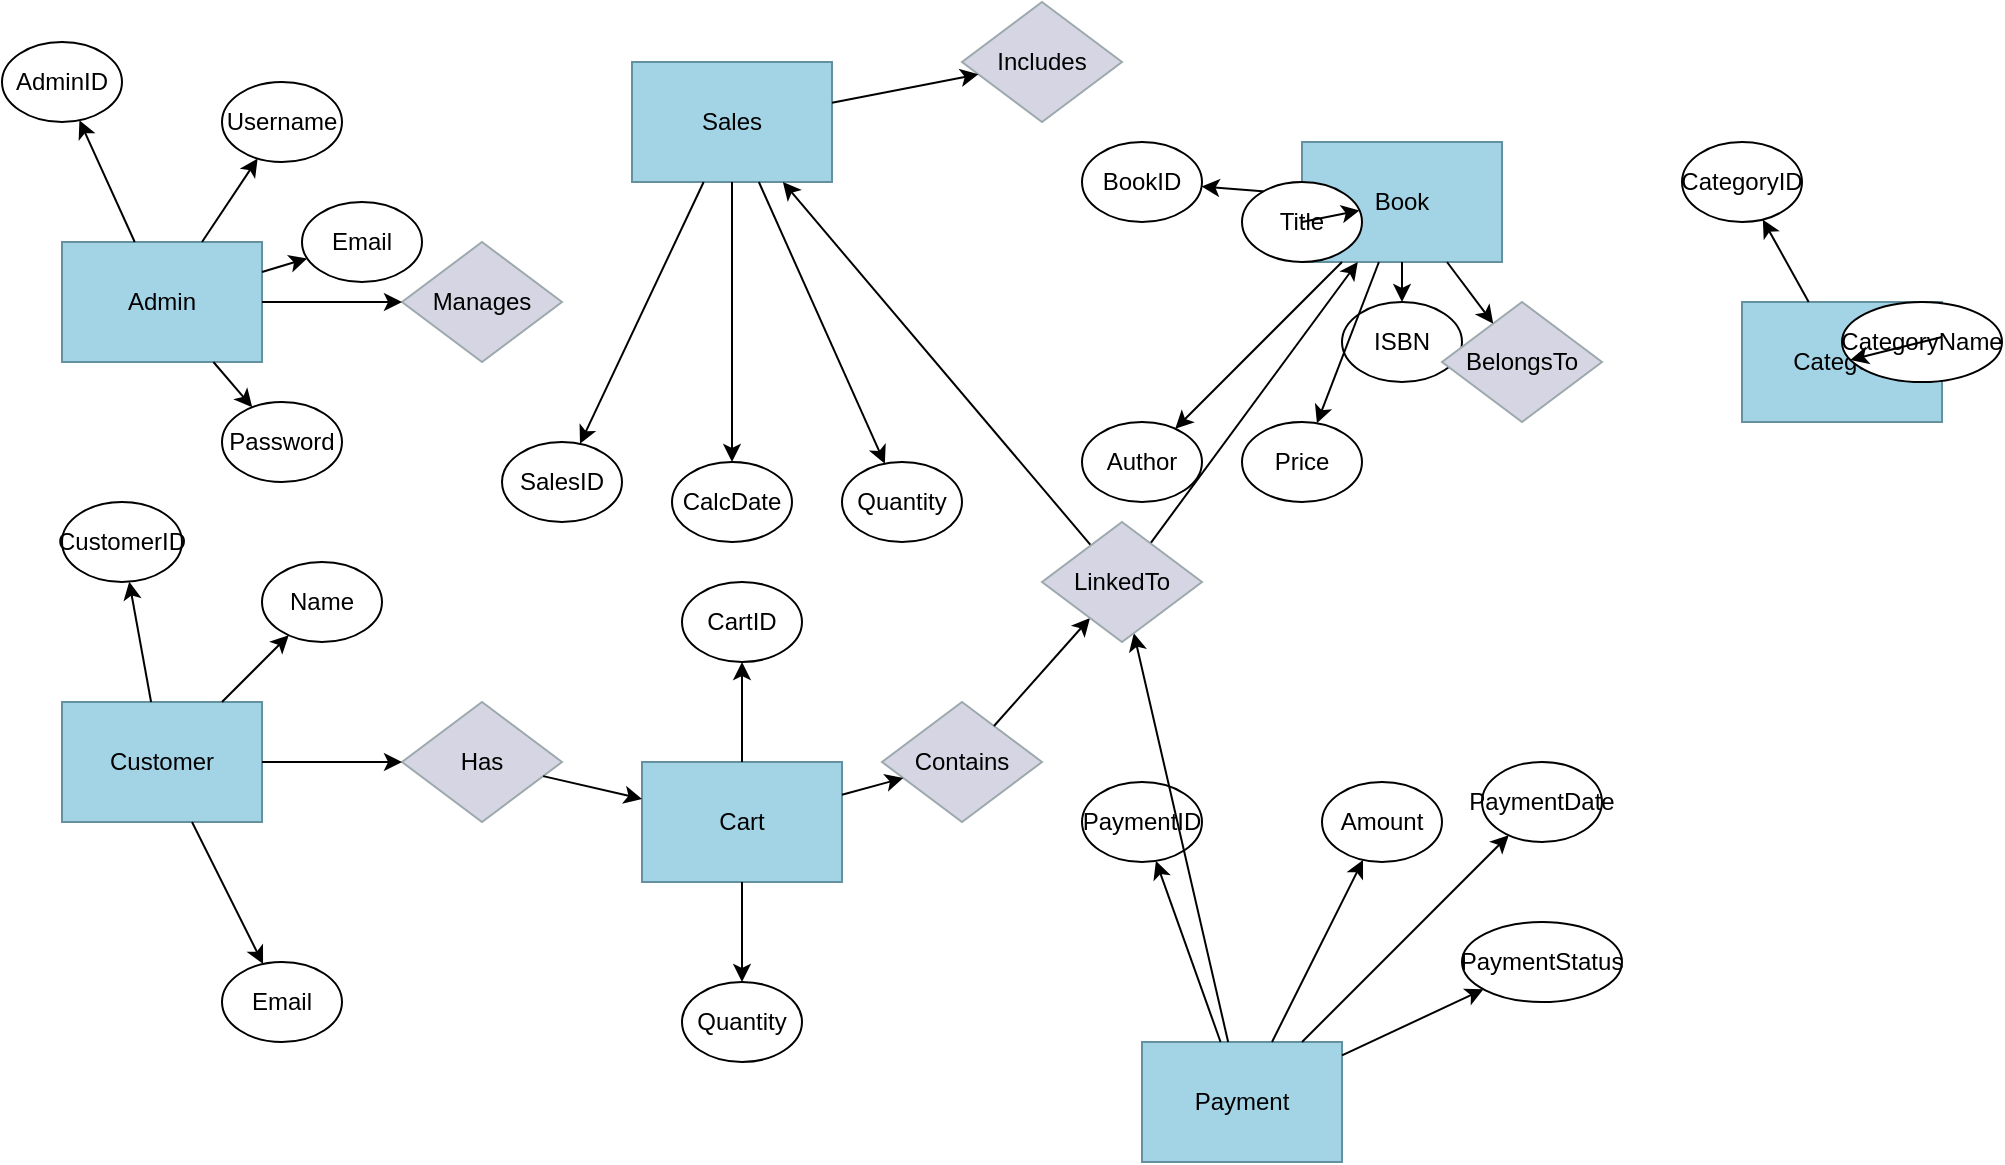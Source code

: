 <mxfile version="26.0.3">
  <diagram name="Page-1" id="2v3cK4fD7Jv4Vw0qW9uX">
    <mxGraphModel dx="1181" dy="746" grid="1" gridSize="10" guides="1" tooltips="1" connect="1" arrows="1" fold="1" page="0" pageScale="1" pageWidth="850" pageHeight="1100" math="0" shadow="0">
      <root>
        <mxCell id="0" />
        <mxCell id="1" parent="0" />
        <mxCell id="Admin" value="Admin" style="rounded=0;whiteSpace=wrap;html=1;fillColor=#a2d4e6;strokeColor=#63919f;" parent="1" vertex="1">
          <mxGeometry x="60" y="170" width="100" height="60" as="geometry" />
        </mxCell>
        <mxCell id="AdminID" value="AdminID" style="ellipse;whiteSpace=wrap;html=1;" parent="1" vertex="1">
          <mxGeometry x="30" y="70" width="60" height="40" as="geometry" />
        </mxCell>
        <mxCell id="Admin_to_AdminID" parent="1" source="Admin" target="AdminID" edge="1">
          <mxGeometry relative="1" as="geometry" />
        </mxCell>
        <mxCell id="AdminUsername" value="Username" style="ellipse;whiteSpace=wrap;html=1;" parent="1" vertex="1">
          <mxGeometry x="140" y="90" width="60" height="40" as="geometry" />
        </mxCell>
        <mxCell id="Admin_to_AdminUsername" parent="1" source="Admin" target="AdminUsername" edge="1">
          <mxGeometry relative="1" as="geometry" />
        </mxCell>
        <mxCell id="AdminEmail" value="Email" style="ellipse;whiteSpace=wrap;html=1;" parent="1" vertex="1">
          <mxGeometry x="180" y="150" width="60" height="40" as="geometry" />
        </mxCell>
        <mxCell id="Admin_to_AdminEmail" parent="1" source="Admin" target="AdminEmail" edge="1">
          <mxGeometry relative="1" as="geometry" />
        </mxCell>
        <mxCell id="AdminPassword" value="Password" style="ellipse;whiteSpace=wrap;html=1;" parent="1" vertex="1">
          <mxGeometry x="140" y="250" width="60" height="40" as="geometry" />
        </mxCell>
        <mxCell id="Admin_to_AdminPassword" parent="1" source="Admin" target="AdminPassword" edge="1">
          <mxGeometry relative="1" as="geometry" />
        </mxCell>
        <mxCell id="Manages" value="Manages" style="rhombus;whiteSpace=wrap;html=1;fillColor=#d5d5e3;strokeColor=#9ea9ad;" parent="1" vertex="1">
          <mxGeometry x="230" y="170" width="80" height="60" as="geometry" />
        </mxCell>
        <mxCell id="Admin_to_Manages" parent="1" source="Admin" target="Manages" edge="1">
          <mxGeometry x="0.372" relative="1" as="geometry">
            <mxPoint x="161" y="200" as="sourcePoint" />
            <mxPoint x="200" y="200" as="targetPoint" />
            <Array as="points">
              <mxPoint x="210" y="200" />
            </Array>
            <mxPoint as="offset" />
          </mxGeometry>
        </mxCell>
        <mxCell id="Sales" value="Sales" style="rounded=0;whiteSpace=wrap;html=1;fillColor=#a2d4e6;strokeColor=#63919f;" parent="1" vertex="1">
          <mxGeometry x="345" y="80" width="100" height="60" as="geometry" />
        </mxCell>
        <mxCell id="SalesID" value="SalesID" style="ellipse;whiteSpace=wrap;html=1;" parent="1" vertex="1">
          <mxGeometry x="280" y="270" width="60" height="40" as="geometry" />
        </mxCell>
        <mxCell id="Sales_to_SalesID" parent="1" source="Sales" target="SalesID" edge="1">
          <mxGeometry relative="1" as="geometry" />
        </mxCell>
        <mxCell id="SalesQuantity" value="Quantity" style="ellipse;whiteSpace=wrap;html=1;" parent="1" vertex="1">
          <mxGeometry x="450" y="280" width="60" height="40" as="geometry" />
        </mxCell>
        <mxCell id="Sales_to_SalesQuantity" parent="1" source="Sales" target="SalesQuantity" edge="1">
          <mxGeometry relative="1" as="geometry" />
        </mxCell>
        <mxCell id="CalcDate" value="CalcDate" style="ellipse;whiteSpace=wrap;html=1;" parent="1" vertex="1">
          <mxGeometry x="365" y="280" width="60" height="40" as="geometry" />
        </mxCell>
        <mxCell id="Sales_to_CalcDate" parent="1" source="Sales" target="CalcDate" edge="1">
          <mxGeometry relative="1" as="geometry" />
        </mxCell>
        <mxCell id="Includes" value="Includes" style="rhombus;whiteSpace=wrap;html=1;fillColor=#d5d5e3;strokeColor=#9ea9ad;" parent="1" vertex="1">
          <mxGeometry x="510" y="50" width="80" height="60" as="geometry" />
        </mxCell>
        <mxCell id="Sales_to_Includes" parent="1" source="Sales" target="Includes" edge="1">
          <mxGeometry relative="1" as="geometry" />
        </mxCell>
        <mxCell id="Book" value="Book" style="rounded=0;whiteSpace=wrap;html=1;fillColor=#a2d4e6;strokeColor=#63919f;" parent="1" vertex="1">
          <mxGeometry x="680" y="120" width="100" height="60" as="geometry" />
        </mxCell>
        <mxCell id="BookID" value="BookID" style="ellipse;whiteSpace=wrap;html=1;" parent="1" vertex="1">
          <mxGeometry x="570" y="120" width="60" height="40" as="geometry" />
        </mxCell>
        <mxCell id="Book_to_BookID" parent="1" source="Book" target="BookID" edge="1">
          <mxGeometry relative="1" as="geometry" />
        </mxCell>
        <mxCell id="BookTitle" value="Title" style="ellipse;whiteSpace=wrap;html=1;" parent="1" vertex="1">
          <mxGeometry x="650" y="140" width="60" height="40" as="geometry" />
        </mxCell>
        <mxCell id="Book_to_BookTitle" parent="1" source="Book" target="BookTitle" edge="1">
          <mxGeometry relative="1" as="geometry" />
        </mxCell>
        <mxCell id="BookISBN" value="ISBN" style="ellipse;whiteSpace=wrap;html=1;" parent="1" vertex="1">
          <mxGeometry x="700" y="200" width="60" height="40" as="geometry" />
        </mxCell>
        <mxCell id="Book_to_BookISBN" parent="1" source="Book" target="BookISBN" edge="1">
          <mxGeometry relative="1" as="geometry" />
        </mxCell>
        <mxCell id="BookPrice" value="Price" style="ellipse;whiteSpace=wrap;html=1;" parent="1" vertex="1">
          <mxGeometry x="650" y="260" width="60" height="40" as="geometry" />
        </mxCell>
        <mxCell id="Book_to_BookPrice" parent="1" source="Book" target="BookPrice" edge="1">
          <mxGeometry relative="1" as="geometry" />
        </mxCell>
        <mxCell id="BookAuthor" value="Author" style="ellipse;whiteSpace=wrap;html=1;" parent="1" vertex="1">
          <mxGeometry x="570" y="260" width="60" height="40" as="geometry" />
        </mxCell>
        <mxCell id="Book_to_BookAuthor" parent="1" source="Book" target="BookAuthor" edge="1">
          <mxGeometry relative="1" as="geometry" />
        </mxCell>
        <mxCell id="BelongsTo" value="BelongsTo" style="rhombus;whiteSpace=wrap;html=1;fillColor=#d5d5e3;strokeColor=#9ea9ad;" parent="1" vertex="1">
          <mxGeometry x="750" y="200" width="80" height="60" as="geometry" />
        </mxCell>
        <mxCell id="Book_to_BelongsTo" parent="1" source="Book" target="BelongsTo" edge="1">
          <mxGeometry relative="1" as="geometry" />
        </mxCell>
        <mxCell id="Category" value="Category" style="rounded=0;whiteSpace=wrap;html=1;fillColor=#a2d4e6;strokeColor=#63919f;" parent="1" vertex="1">
          <mxGeometry x="900" y="200" width="100" height="60" as="geometry" />
        </mxCell>
        <mxCell id="CategoryID" value="CategoryID" style="ellipse;whiteSpace=wrap;html=1;" parent="1" vertex="1">
          <mxGeometry x="870" y="120" width="60" height="40" as="geometry" />
        </mxCell>
        <mxCell id="Category_to_CategoryID" parent="1" source="Category" target="CategoryID" edge="1">
          <mxGeometry relative="1" as="geometry" />
        </mxCell>
        <mxCell id="CategoryName" value="CategoryName" style="ellipse;whiteSpace=wrap;html=1;" parent="1" vertex="1">
          <mxGeometry x="950" y="200" width="80" height="40" as="geometry" />
        </mxCell>
        <mxCell id="Category_to_CategoryName" parent="1" source="Category" target="CategoryName" edge="1">
          <mxGeometry relative="1" as="geometry" />
        </mxCell>
        <mxCell id="Customer" value="Customer" style="rounded=0;whiteSpace=wrap;html=1;fillColor=#a2d4e6;strokeColor=#63919f;" parent="1" vertex="1">
          <mxGeometry x="60" y="400" width="100" height="60" as="geometry" />
        </mxCell>
        <mxCell id="CustomerID" value="CustomerID" style="ellipse;whiteSpace=wrap;html=1;" parent="1" vertex="1">
          <mxGeometry x="60" y="300" width="60" height="40" as="geometry" />
        </mxCell>
        <mxCell id="Customer_to_CustomerID" parent="1" source="Customer" target="CustomerID" edge="1">
          <mxGeometry relative="1" as="geometry" />
        </mxCell>
        <mxCell id="CustomerName" value="Name" style="ellipse;whiteSpace=wrap;html=1;" parent="1" vertex="1">
          <mxGeometry x="160" y="330" width="60" height="40" as="geometry" />
        </mxCell>
        <mxCell id="Customer_to_CustomerName" parent="1" source="Customer" target="CustomerName" edge="1">
          <mxGeometry relative="1" as="geometry" />
        </mxCell>
        <mxCell id="CustomerEmail" value="Email" style="ellipse;whiteSpace=wrap;html=1;" parent="1" vertex="1">
          <mxGeometry x="140" y="530" width="60" height="40" as="geometry" />
        </mxCell>
        <mxCell id="Customer_to_CustomerEmail" parent="1" source="Customer" target="CustomerEmail" edge="1">
          <mxGeometry relative="1" as="geometry" />
        </mxCell>
        <mxCell id="Has" value="Has" style="rhombus;whiteSpace=wrap;html=1;fillColor=#d5d5e3;strokeColor=#9ea9ad;" parent="1" vertex="1">
          <mxGeometry x="230" y="400" width="80" height="60" as="geometry" />
        </mxCell>
        <mxCell id="Customer_to_Has" parent="1" source="Customer" target="Has" edge="1">
          <mxGeometry relative="1" as="geometry" />
        </mxCell>
        <mxCell id="Cart" value="Cart" style="rounded=0;whiteSpace=wrap;html=1;fillColor=#a2d4e6;strokeColor=#63919f;" parent="1" vertex="1">
          <mxGeometry x="350" y="430" width="100" height="60" as="geometry" />
        </mxCell>
        <mxCell id="Has_to_Cart" parent="1" source="Has" target="Cart" edge="1">
          <mxGeometry relative="1" as="geometry" />
        </mxCell>
        <mxCell id="CartID" value="CartID" style="ellipse;whiteSpace=wrap;html=1;" parent="1" vertex="1">
          <mxGeometry x="370" y="340" width="60" height="40" as="geometry" />
        </mxCell>
        <mxCell id="Cart_to_CartID" parent="1" source="Cart" target="CartID" edge="1">
          <mxGeometry relative="1" as="geometry" />
        </mxCell>
        <mxCell id="CartQuantity" value="Quantity" style="ellipse;whiteSpace=wrap;html=1;" parent="1" vertex="1">
          <mxGeometry x="370" y="540" width="60" height="40" as="geometry" />
        </mxCell>
        <mxCell id="Cart_to_CartQuantity" parent="1" source="Cart" target="CartQuantity" edge="1">
          <mxGeometry relative="1" as="geometry" />
        </mxCell>
        <mxCell id="Contains" value="Contains" style="rhombus;whiteSpace=wrap;html=1;fillColor=#d5d5e3;strokeColor=#9ea9ad;" parent="1" vertex="1">
          <mxGeometry x="470" y="400" width="80" height="60" as="geometry" />
        </mxCell>
        <mxCell id="Cart_to_Contains" parent="1" source="Cart" target="Contains" edge="1">
          <mxGeometry relative="1" as="geometry" />
        </mxCell>
        <mxCell id="Contains_to_Book" parent="1" source="LinkedTo" target="Book" edge="1">
          <mxGeometry relative="1" as="geometry" />
        </mxCell>
        <mxCell id="Payment" value="Payment" style="rounded=0;whiteSpace=wrap;html=1;fillColor=#a2d4e6;strokeColor=#63919f;" parent="1" vertex="1">
          <mxGeometry x="600" y="570" width="100" height="60" as="geometry" />
        </mxCell>
        <mxCell id="PaymentID" value="PaymentID" style="ellipse;whiteSpace=wrap;html=1;" parent="1" vertex="1">
          <mxGeometry x="570" y="440" width="60" height="40" as="geometry" />
        </mxCell>
        <mxCell id="Payment_to_PaymentID" parent="1" source="Payment" target="PaymentID" edge="1">
          <mxGeometry relative="1" as="geometry" />
        </mxCell>
        <mxCell id="PaymentAmount" value="Amount" style="ellipse;whiteSpace=wrap;html=1;" parent="1" vertex="1">
          <mxGeometry x="690" y="440" width="60" height="40" as="geometry" />
        </mxCell>
        <mxCell id="Payment_to_PaymentAmount" parent="1" source="Payment" target="PaymentAmount" edge="1">
          <mxGeometry relative="1" as="geometry" />
        </mxCell>
        <mxCell id="PaymentDate" value="PaymentDate" style="ellipse;whiteSpace=wrap;html=1;" parent="1" vertex="1">
          <mxGeometry x="770" y="430" width="60" height="40" as="geometry" />
        </mxCell>
        <mxCell id="Payment_to_PaymentDate" parent="1" source="Payment" target="PaymentDate" edge="1">
          <mxGeometry relative="1" as="geometry" />
        </mxCell>
        <mxCell id="PaymentStatus" value="PaymentStatus" style="ellipse;whiteSpace=wrap;html=1;" parent="1" vertex="1">
          <mxGeometry x="760" y="510" width="80" height="40" as="geometry" />
        </mxCell>
        <mxCell id="Payment_to_PaymentStatus" parent="1" source="Payment" target="PaymentStatus" edge="1">
          <mxGeometry relative="1" as="geometry" />
        </mxCell>
        <mxCell id="Payment_to_LinkedTo" parent="1" source="Payment" target="LinkedTo" edge="1">
          <mxGeometry relative="1" as="geometry" />
        </mxCell>
        <mxCell id="LinkedTo_to_Sales" parent="1" source="LinkedTo" target="Sales" edge="1">
          <mxGeometry relative="1" as="geometry" />
        </mxCell>
        <mxCell id="5gofg_rC1kgmEp9FKNQV-4" value="" edge="1" parent="1" source="Contains" target="LinkedTo">
          <mxGeometry relative="1" as="geometry">
            <mxPoint x="524" y="410" as="sourcePoint" />
            <mxPoint x="640" y="240" as="targetPoint" />
          </mxGeometry>
        </mxCell>
        <mxCell id="LinkedTo" value="LinkedTo" style="rhombus;whiteSpace=wrap;html=1;fillColor=#d5d5e3;strokeColor=#9ea9ad;" parent="1" vertex="1">
          <mxGeometry x="550" y="310" width="80" height="60" as="geometry" />
        </mxCell>
      </root>
    </mxGraphModel>
  </diagram>
</mxfile>

